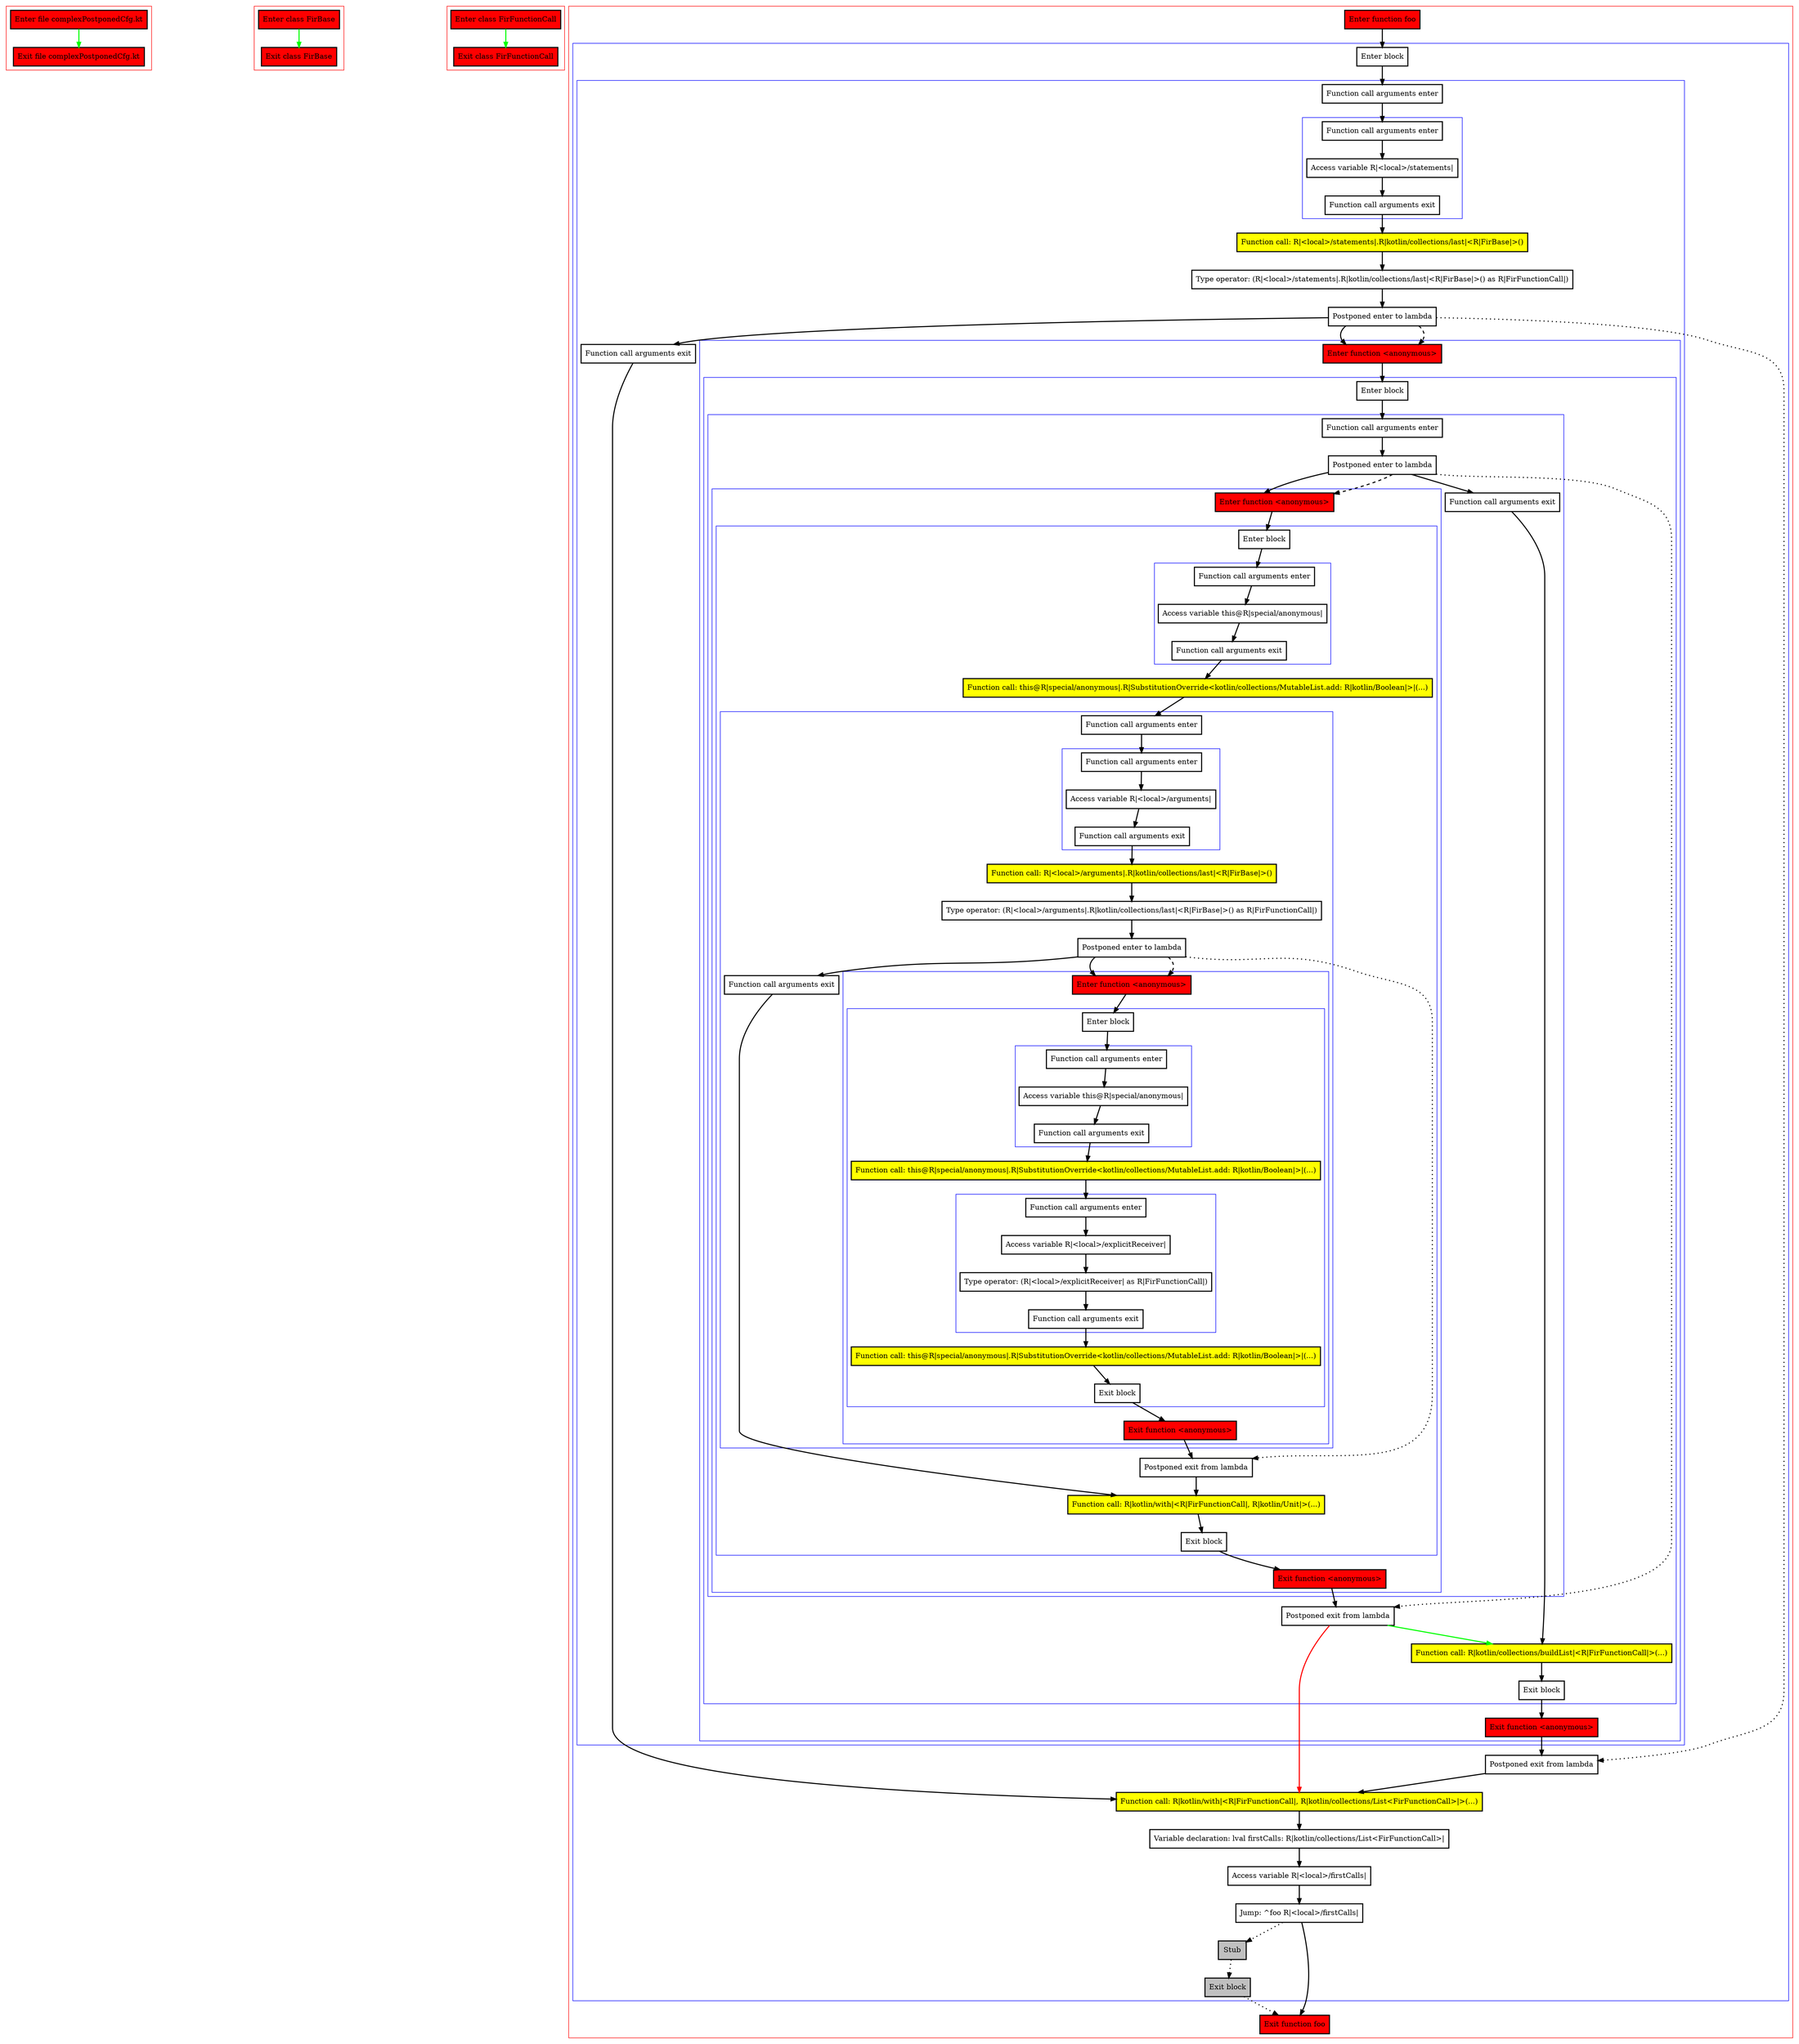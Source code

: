 digraph complexPostponedCfg_kt {
    graph [nodesep=3]
    node [shape=box penwidth=2]
    edge [penwidth=2]

    subgraph cluster_0 {
        color=red
        0 [label="Enter file complexPostponedCfg.kt" style="filled" fillcolor=red];
        1 [label="Exit file complexPostponedCfg.kt" style="filled" fillcolor=red];
    }
    0 -> {1} [color=green];

    subgraph cluster_1 {
        color=red
        2 [label="Enter class FirBase" style="filled" fillcolor=red];
        3 [label="Exit class FirBase" style="filled" fillcolor=red];
    }
    2 -> {3} [color=green];

    subgraph cluster_2 {
        color=red
        4 [label="Enter class FirFunctionCall" style="filled" fillcolor=red];
        5 [label="Exit class FirFunctionCall" style="filled" fillcolor=red];
    }
    4 -> {5} [color=green];

    subgraph cluster_3 {
        color=red
        6 [label="Enter function foo" style="filled" fillcolor=red];
        subgraph cluster_4 {
            color=blue
            7 [label="Enter block"];
            subgraph cluster_5 {
                color=blue
                8 [label="Function call arguments enter"];
                subgraph cluster_6 {
                    color=blue
                    9 [label="Function call arguments enter"];
                    10 [label="Access variable R|<local>/statements|"];
                    11 [label="Function call arguments exit"];
                }
                12 [label="Function call: R|<local>/statements|.R|kotlin/collections/last|<R|FirBase|>()" style="filled" fillcolor=yellow];
                13 [label="Type operator: (R|<local>/statements|.R|kotlin/collections/last|<R|FirBase|>() as R|FirFunctionCall|)"];
                14 [label="Postponed enter to lambda"];
                subgraph cluster_7 {
                    color=blue
                    15 [label="Enter function <anonymous>" style="filled" fillcolor=red];
                    subgraph cluster_8 {
                        color=blue
                        16 [label="Enter block"];
                        subgraph cluster_9 {
                            color=blue
                            17 [label="Function call arguments enter"];
                            18 [label="Postponed enter to lambda"];
                            subgraph cluster_10 {
                                color=blue
                                19 [label="Enter function <anonymous>" style="filled" fillcolor=red];
                                subgraph cluster_11 {
                                    color=blue
                                    20 [label="Enter block"];
                                    subgraph cluster_12 {
                                        color=blue
                                        21 [label="Function call arguments enter"];
                                        22 [label="Access variable this@R|special/anonymous|"];
                                        23 [label="Function call arguments exit"];
                                    }
                                    24 [label="Function call: this@R|special/anonymous|.R|SubstitutionOverride<kotlin/collections/MutableList.add: R|kotlin/Boolean|>|(...)" style="filled" fillcolor=yellow];
                                    subgraph cluster_13 {
                                        color=blue
                                        25 [label="Function call arguments enter"];
                                        subgraph cluster_14 {
                                            color=blue
                                            26 [label="Function call arguments enter"];
                                            27 [label="Access variable R|<local>/arguments|"];
                                            28 [label="Function call arguments exit"];
                                        }
                                        29 [label="Function call: R|<local>/arguments|.R|kotlin/collections/last|<R|FirBase|>()" style="filled" fillcolor=yellow];
                                        30 [label="Type operator: (R|<local>/arguments|.R|kotlin/collections/last|<R|FirBase|>() as R|FirFunctionCall|)"];
                                        31 [label="Postponed enter to lambda"];
                                        subgraph cluster_15 {
                                            color=blue
                                            32 [label="Enter function <anonymous>" style="filled" fillcolor=red];
                                            subgraph cluster_16 {
                                                color=blue
                                                33 [label="Enter block"];
                                                subgraph cluster_17 {
                                                    color=blue
                                                    34 [label="Function call arguments enter"];
                                                    35 [label="Access variable this@R|special/anonymous|"];
                                                    36 [label="Function call arguments exit"];
                                                }
                                                37 [label="Function call: this@R|special/anonymous|.R|SubstitutionOverride<kotlin/collections/MutableList.add: R|kotlin/Boolean|>|(...)" style="filled" fillcolor=yellow];
                                                subgraph cluster_18 {
                                                    color=blue
                                                    38 [label="Function call arguments enter"];
                                                    39 [label="Access variable R|<local>/explicitReceiver|"];
                                                    40 [label="Type operator: (R|<local>/explicitReceiver| as R|FirFunctionCall|)"];
                                                    41 [label="Function call arguments exit"];
                                                }
                                                42 [label="Function call: this@R|special/anonymous|.R|SubstitutionOverride<kotlin/collections/MutableList.add: R|kotlin/Boolean|>|(...)" style="filled" fillcolor=yellow];
                                                43 [label="Exit block"];
                                            }
                                            44 [label="Exit function <anonymous>" style="filled" fillcolor=red];
                                        }
                                        45 [label="Function call arguments exit"];
                                    }
                                    46 [label="Postponed exit from lambda"];
                                    47 [label="Function call: R|kotlin/with|<R|FirFunctionCall|, R|kotlin/Unit|>(...)" style="filled" fillcolor=yellow];
                                    48 [label="Exit block"];
                                }
                                49 [label="Exit function <anonymous>" style="filled" fillcolor=red];
                            }
                            50 [label="Function call arguments exit"];
                        }
                        51 [label="Postponed exit from lambda"];
                        52 [label="Function call: R|kotlin/collections/buildList|<R|FirFunctionCall|>(...)" style="filled" fillcolor=yellow];
                        53 [label="Exit block"];
                    }
                    54 [label="Exit function <anonymous>" style="filled" fillcolor=red];
                }
                55 [label="Function call arguments exit"];
            }
            56 [label="Postponed exit from lambda"];
            57 [label="Function call: R|kotlin/with|<R|FirFunctionCall|, R|kotlin/collections/List<FirFunctionCall>|>(...)" style="filled" fillcolor=yellow];
            58 [label="Variable declaration: lval firstCalls: R|kotlin/collections/List<FirFunctionCall>|"];
            59 [label="Access variable R|<local>/firstCalls|"];
            60 [label="Jump: ^foo R|<local>/firstCalls|"];
            61 [label="Stub" style="filled" fillcolor=gray];
            62 [label="Exit block" style="filled" fillcolor=gray];
        }
        63 [label="Exit function foo" style="filled" fillcolor=red];
    }
    6 -> {7};
    7 -> {8};
    8 -> {9};
    9 -> {10};
    10 -> {11};
    11 -> {12};
    12 -> {13};
    13 -> {14};
    14 -> {15 55};
    14 -> {56} [style=dotted];
    14 -> {15} [style=dashed];
    15 -> {16};
    16 -> {17};
    17 -> {18};
    18 -> {19 50};
    18 -> {51} [style=dotted];
    18 -> {19} [style=dashed];
    19 -> {20};
    20 -> {21};
    21 -> {22};
    22 -> {23};
    23 -> {24};
    24 -> {25};
    25 -> {26};
    26 -> {27};
    27 -> {28};
    28 -> {29};
    29 -> {30};
    30 -> {31};
    31 -> {32 45};
    31 -> {46} [style=dotted];
    31 -> {32} [style=dashed];
    32 -> {33};
    33 -> {34};
    34 -> {35};
    35 -> {36};
    36 -> {37};
    37 -> {38};
    38 -> {39};
    39 -> {40};
    40 -> {41};
    41 -> {42};
    42 -> {43};
    43 -> {44};
    44 -> {46};
    45 -> {47};
    46 -> {47};
    47 -> {48};
    48 -> {49};
    49 -> {51};
    50 -> {52};
    51 -> {52} [color=green];
    51 -> {57} [color=red];
    52 -> {53};
    53 -> {54};
    54 -> {56};
    55 -> {57};
    56 -> {57};
    57 -> {58};
    58 -> {59};
    59 -> {60};
    60 -> {63};
    60 -> {61} [style=dotted];
    61 -> {62} [style=dotted];
    62 -> {63} [style=dotted];

}
